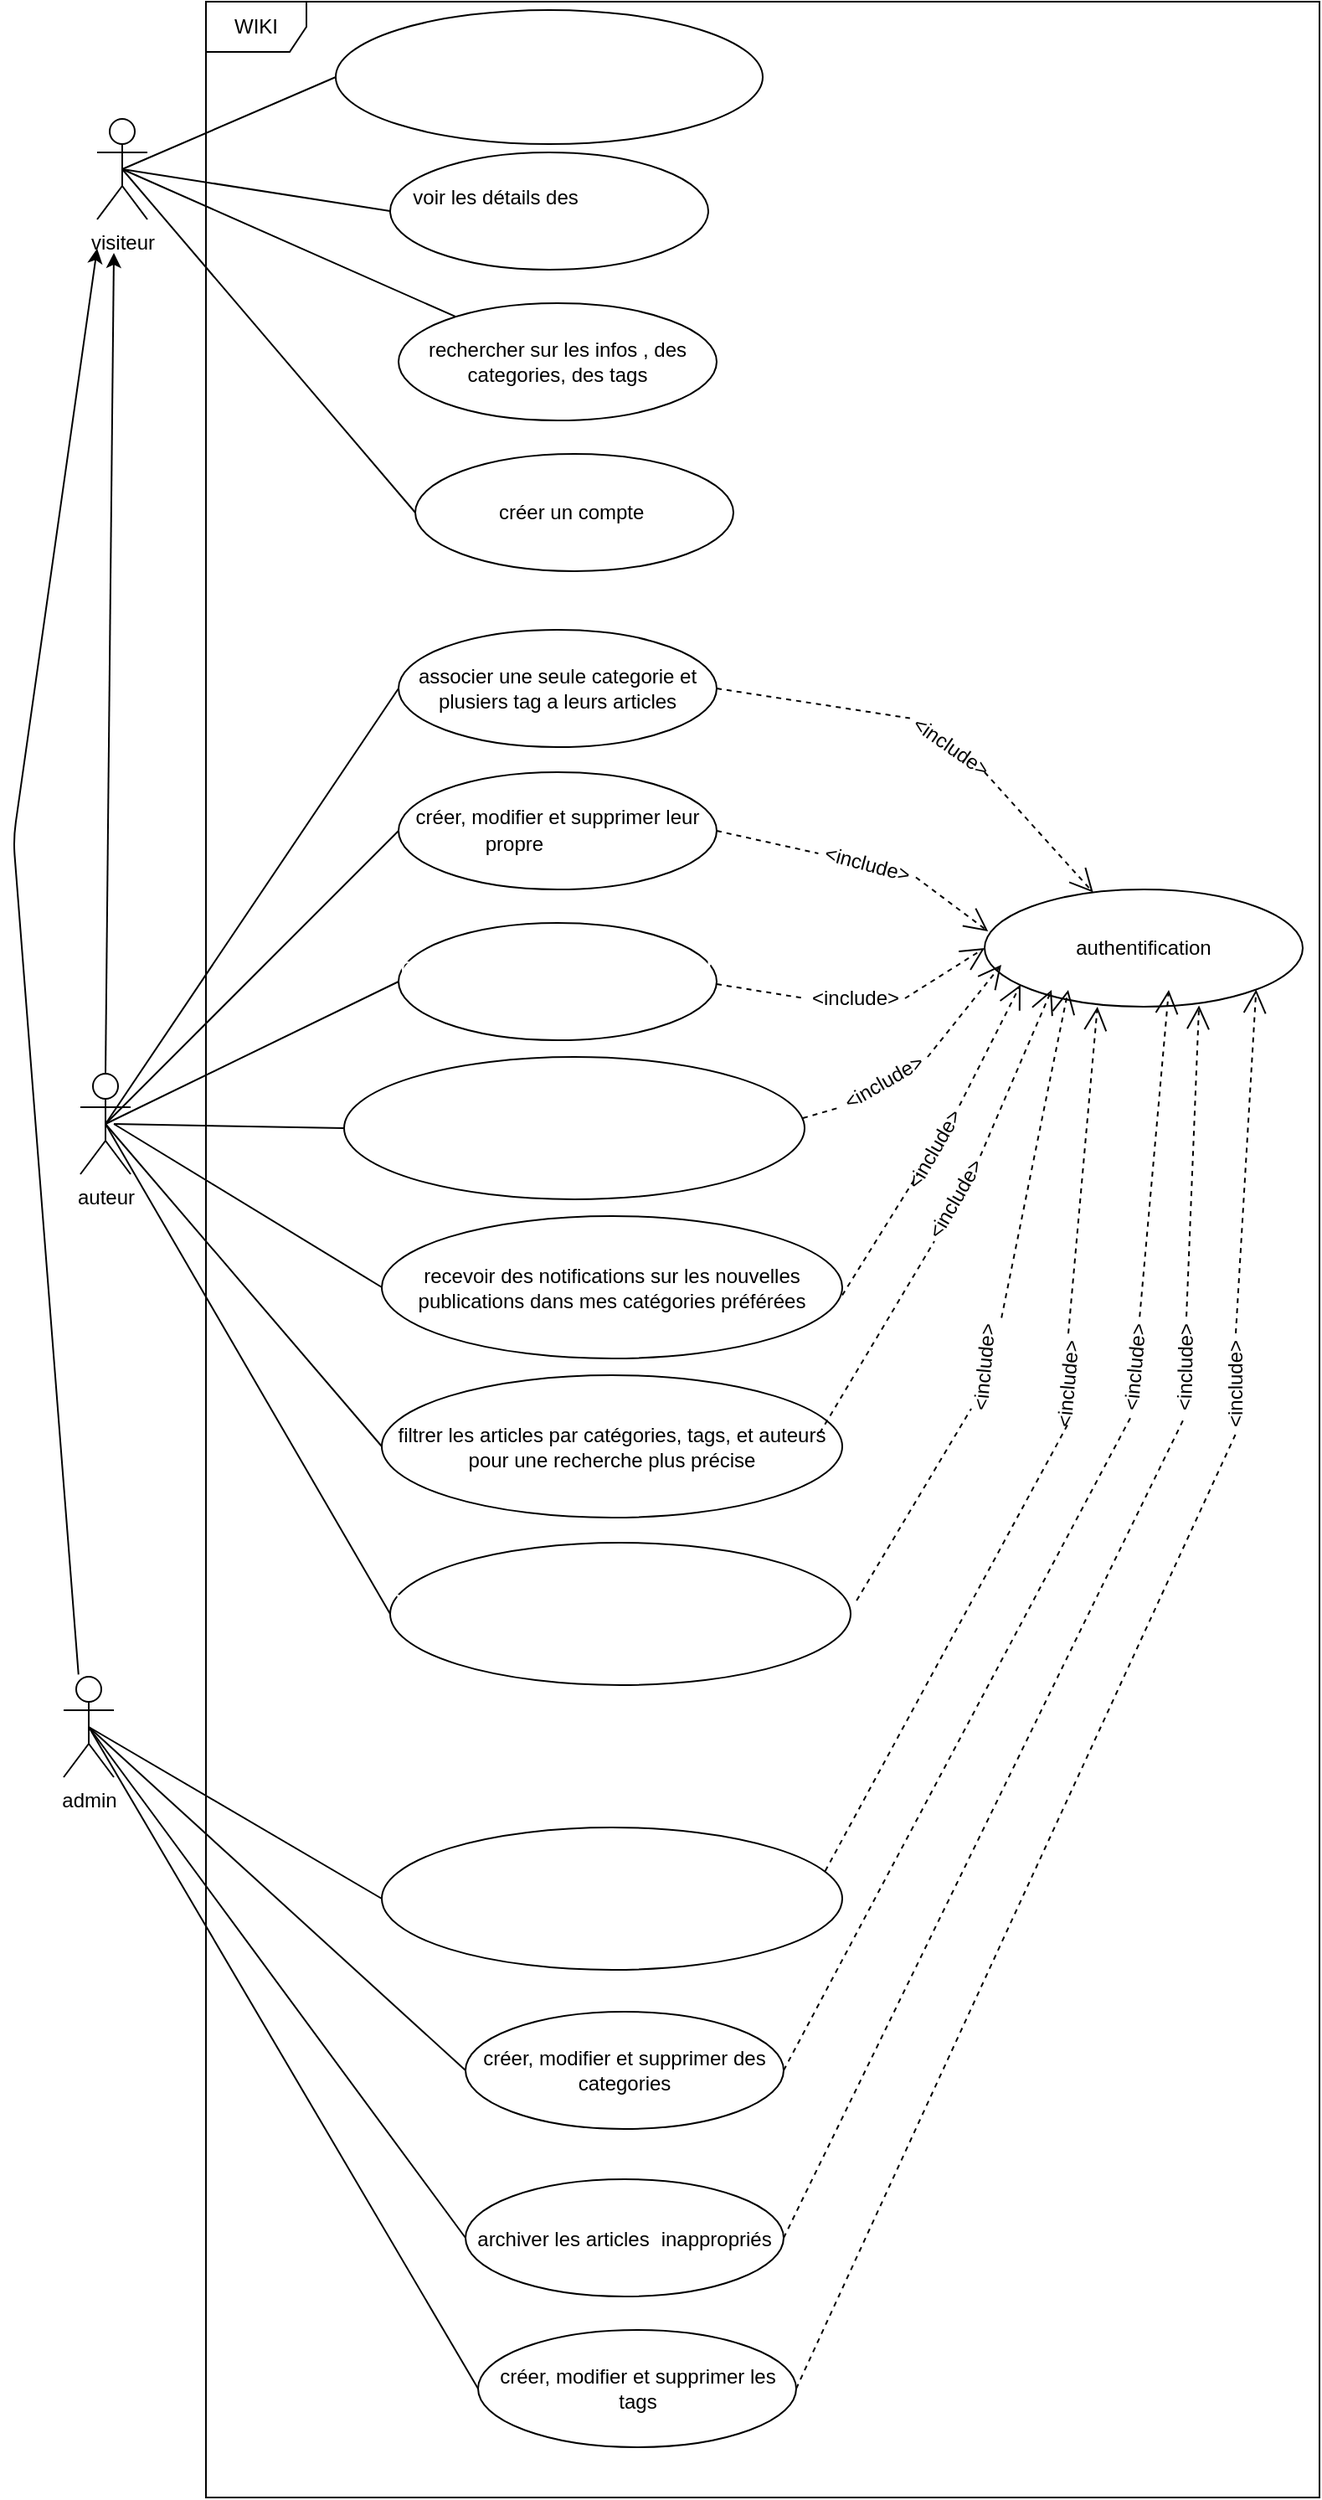 <mxfile>
    <diagram id="90PpnR-5AJBD1PZd6F79" name="Page-1">
        <mxGraphModel dx="1380" dy="767" grid="1" gridSize="10" guides="1" tooltips="1" connect="1" arrows="1" fold="1" page="1" pageScale="1" pageWidth="850" pageHeight="1100" math="0" shadow="0">
            <root>
                <mxCell id="0"/>
                <mxCell id="1" parent="0"/>
                <mxCell id="2" value="visiteur" style="shape=umlActor;verticalLabelPosition=bottom;verticalAlign=top;html=1;" parent="1" vertex="1">
                    <mxGeometry x="60" y="70" width="30" height="60" as="geometry"/>
                </mxCell>
                <mxCell id="3" value="auteur" style="shape=umlActor;verticalLabelPosition=bottom;verticalAlign=top;html=1;" parent="1" vertex="1">
                    <mxGeometry x="50" y="640" width="30" height="60" as="geometry"/>
                </mxCell>
                <mxCell id="6" value="admin" style="shape=umlActor;verticalLabelPosition=bottom;verticalAlign=top;html=1;" parent="1" vertex="1">
                    <mxGeometry x="40" y="1000" width="30" height="60" as="geometry"/>
                </mxCell>
                <mxCell id="8" value="WIKI" style="shape=umlFrame;whiteSpace=wrap;html=1;" parent="1" vertex="1">
                    <mxGeometry x="125" width="665" height="1490" as="geometry"/>
                </mxCell>
                <mxCell id="9" value="&lt;span id=&quot;docs-internal-guid-ddb64d50-7fff-d113-fe8a-77f74b7be55a&quot; style=&quot;font-size: 11pt; font-family: Roboto, sans-serif; background-color: transparent; font-variant-numeric: normal; font-variant-east-asian: normal; font-variant-alternates: normal; vertical-align: baseline;&quot;&gt;&lt;font color=&quot;#ffffff&quot;&gt;la page d'accueil pour voir les&amp;nbsp;&lt;/font&gt;&lt;/span&gt;" style="ellipse;whiteSpace=wrap;html=1;" parent="1" vertex="1">
                    <mxGeometry x="202.5" y="5" width="255" height="80" as="geometry"/>
                </mxCell>
                <mxCell id="10" value="voir les détails des&amp;nbsp;&lt;span style=&quot;color: rgb(255, 255, 255); font-family: Roboto, sans-serif; font-size: 14.667px;&quot;&gt;dernières nouvelles&lt;/span&gt;" style="ellipse;whiteSpace=wrap;html=1;" parent="1" vertex="1">
                    <mxGeometry x="235" y="90" width="190" height="70" as="geometry"/>
                </mxCell>
                <mxCell id="11" value="rechercher sur les infos , des categories, des tags" style="ellipse;whiteSpace=wrap;html=1;" parent="1" vertex="1">
                    <mxGeometry x="240" y="180" width="190" height="70" as="geometry"/>
                </mxCell>
                <mxCell id="12" value="créer un compte&amp;nbsp;" style="ellipse;whiteSpace=wrap;html=1;" parent="1" vertex="1">
                    <mxGeometry x="250" y="270" width="190" height="70" as="geometry"/>
                </mxCell>
                <mxCell id="21" value="associer une seule categorie et plusiers tag a leurs articles" style="ellipse;whiteSpace=wrap;html=1;" parent="1" vertex="1">
                    <mxGeometry x="240" y="375" width="190" height="70" as="geometry"/>
                </mxCell>
                <mxCell id="22" value="créer, modifier et supprimer leur propre&amp;nbsp;&lt;span id=&quot;docs-internal-guid-c0ec1c68-7fff-35f1-5477-bd1ad6d388c2&quot; style=&quot;font-size: 11pt; font-family: Roboto, sans-serif; background-color: transparent; font-variant-numeric: normal; font-variant-east-asian: normal; font-variant-alternates: normal; vertical-align: baseline;&quot;&gt;&lt;font color=&quot;#ffffff&quot;&gt;articles&lt;/font&gt;&lt;/span&gt;" style="ellipse;whiteSpace=wrap;html=1;" parent="1" vertex="1">
                    <mxGeometry x="240" y="460" width="190" height="70" as="geometry"/>
                </mxCell>
                <mxCell id="32" value="créer, modifier et supprimer des categories" style="ellipse;whiteSpace=wrap;html=1;" parent="1" vertex="1">
                    <mxGeometry x="280" y="1200" width="190" height="70" as="geometry"/>
                </mxCell>
                <mxCell id="34" value="créer, modifier et supprimer les tags" style="ellipse;whiteSpace=wrap;html=1;" parent="1" vertex="1">
                    <mxGeometry x="287.5" y="1390" width="190" height="70" as="geometry"/>
                </mxCell>
                <mxCell id="33" value="archiver les articles&lt;span id=&quot;docs-internal-guid-054aefbb-7fff-e33c-0746-23c41df46ce0&quot; style=&quot;font-size: 11pt; font-family: Roboto, sans-serif; color: rgb(43, 43, 46); background-color: transparent; font-variant-numeric: normal; font-variant-east-asian: normal; font-variant-alternates: normal; vertical-align: baseline;&quot;&gt;&amp;nbsp;&lt;/span&gt;&amp;nbsp;inappropriés" style="ellipse;whiteSpace=wrap;html=1;" parent="1" vertex="1">
                    <mxGeometry x="280" y="1300" width="190" height="70" as="geometry"/>
                </mxCell>
                <mxCell id="25" value="authentification" style="ellipse;whiteSpace=wrap;html=1;" parent="1" vertex="1">
                    <mxGeometry x="590" y="530" width="190" height="70" as="geometry"/>
                </mxCell>
                <mxCell id="14" value="" style="endArrow=none;html=1;exitX=0.5;exitY=0.5;exitDx=0;exitDy=0;exitPerimeter=0;entryX=0;entryY=0.5;entryDx=0;entryDy=0;" parent="1" source="2" target="9" edge="1">
                    <mxGeometry width="50" height="50" relative="1" as="geometry">
                        <mxPoint x="360" y="320" as="sourcePoint"/>
                        <mxPoint x="410" y="270" as="targetPoint"/>
                    </mxGeometry>
                </mxCell>
                <mxCell id="15" value="" style="endArrow=none;html=1;exitX=0.5;exitY=0.5;exitDx=0;exitDy=0;exitPerimeter=0;" parent="1" source="2" target="11" edge="1">
                    <mxGeometry width="50" height="50" relative="1" as="geometry">
                        <mxPoint x="85" y="110" as="sourcePoint"/>
                        <mxPoint x="230.0" y="55" as="targetPoint"/>
                    </mxGeometry>
                </mxCell>
                <mxCell id="17" value="" style="endArrow=none;html=1;exitX=0.5;exitY=0.5;exitDx=0;exitDy=0;exitPerimeter=0;entryX=0;entryY=0.5;entryDx=0;entryDy=0;" parent="1" source="2" target="12" edge="1">
                    <mxGeometry width="50" height="50" relative="1" as="geometry">
                        <mxPoint x="85" y="110" as="sourcePoint"/>
                        <mxPoint x="284.085" y="198.142" as="targetPoint"/>
                    </mxGeometry>
                </mxCell>
                <mxCell id="16" value="" style="endArrow=none;html=1;exitX=0.5;exitY=0.5;exitDx=0;exitDy=0;exitPerimeter=0;entryX=0;entryY=0.5;entryDx=0;entryDy=0;" parent="1" source="2" target="10" edge="1">
                    <mxGeometry width="50" height="50" relative="1" as="geometry">
                        <mxPoint x="95" y="120.0" as="sourcePoint"/>
                        <mxPoint x="240.0" y="65" as="targetPoint"/>
                    </mxGeometry>
                </mxCell>
                <mxCell id="19" value="" style="endArrow=classic;html=1;exitX=0.5;exitY=0;exitDx=0;exitDy=0;exitPerimeter=0;" parent="1" source="3" edge="1">
                    <mxGeometry width="50" height="50" relative="1" as="geometry">
                        <mxPoint x="180" y="320" as="sourcePoint"/>
                        <mxPoint x="70" y="150" as="targetPoint"/>
                    </mxGeometry>
                </mxCell>
                <mxCell id="23" value="" style="endArrow=none;html=1;exitX=0.5;exitY=0.5;exitDx=0;exitDy=0;exitPerimeter=0;entryX=0;entryY=0.5;entryDx=0;entryDy=0;" parent="1" source="3" target="21" edge="1">
                    <mxGeometry width="50" height="50" relative="1" as="geometry">
                        <mxPoint x="290" y="460" as="sourcePoint"/>
                        <mxPoint x="340" y="410" as="targetPoint"/>
                    </mxGeometry>
                </mxCell>
                <mxCell id="24" value="" style="endArrow=none;html=1;entryX=0;entryY=0.5;entryDx=0;entryDy=0;exitX=0.5;exitY=0.5;exitDx=0;exitDy=0;exitPerimeter=0;" parent="1" source="3" target="22" edge="1">
                    <mxGeometry width="50" height="50" relative="1" as="geometry">
                        <mxPoint x="90" y="460" as="sourcePoint"/>
                        <mxPoint x="250.0" y="420" as="targetPoint"/>
                    </mxGeometry>
                </mxCell>
                <mxCell id="35" value="" style="endArrow=none;html=1;entryX=0;entryY=0.5;entryDx=0;entryDy=0;exitX=0.5;exitY=0.5;exitDx=0;exitDy=0;exitPerimeter=0;" parent="1" source="6" target="33" edge="1">
                    <mxGeometry width="50" height="50" relative="1" as="geometry">
                        <mxPoint x="75" y="460" as="sourcePoint"/>
                        <mxPoint x="270.0" y="505" as="targetPoint"/>
                    </mxGeometry>
                </mxCell>
                <mxCell id="36" value="" style="endArrow=none;html=1;entryX=0;entryY=0.5;entryDx=0;entryDy=0;exitX=0.5;exitY=0.5;exitDx=0;exitDy=0;exitPerimeter=0;" parent="1" source="6" target="34" edge="1">
                    <mxGeometry width="50" height="50" relative="1" as="geometry">
                        <mxPoint x="85" y="470" as="sourcePoint"/>
                        <mxPoint x="280.0" y="515" as="targetPoint"/>
                    </mxGeometry>
                </mxCell>
                <mxCell id="37" value="" style="endArrow=none;html=1;entryX=0;entryY=0.5;entryDx=0;entryDy=0;exitX=0.5;exitY=0.5;exitDx=0;exitDy=0;exitPerimeter=0;" parent="1" source="6" target="32" edge="1">
                    <mxGeometry width="50" height="50" relative="1" as="geometry">
                        <mxPoint x="95" y="480" as="sourcePoint"/>
                        <mxPoint x="290.0" y="525" as="targetPoint"/>
                    </mxGeometry>
                </mxCell>
                <mxCell id="46" value="" style="endArrow=none;dashed=1;endFill=0;endSize=12;html=1;exitX=1;exitY=0.5;exitDx=0;exitDy=0;entryX=0;entryY=0.5;entryDx=0;entryDy=0;" parent="1" source="33" target="44" edge="1">
                    <mxGeometry width="160" relative="1" as="geometry">
                        <mxPoint x="450" y="675" as="sourcePoint"/>
                        <mxPoint x="607" y="596.22" as="targetPoint"/>
                    </mxGeometry>
                </mxCell>
                <mxCell id="44" value="&amp;lt;include&amp;gt;" style="text;html=1;strokeColor=none;fillColor=none;align=center;verticalAlign=middle;whiteSpace=wrap;rounded=0;rotation=-89;" parent="1" vertex="1">
                    <mxGeometry x="680" y="800" width="60" height="30" as="geometry"/>
                </mxCell>
                <mxCell id="48" value="" style="endArrow=none;dashed=1;endFill=0;endSize=12;html=1;exitX=1;exitY=0.5;exitDx=0;exitDy=0;entryX=0;entryY=0.5;entryDx=0;entryDy=0;" parent="1" source="32" target="43" edge="1">
                    <mxGeometry width="160" relative="1" as="geometry">
                        <mxPoint x="450" y="595" as="sourcePoint"/>
                        <mxPoint x="470" y="595" as="targetPoint"/>
                    </mxGeometry>
                </mxCell>
                <mxCell id="43" value="&amp;lt;include&amp;gt;" style="text;html=1;strokeColor=none;fillColor=none;align=center;verticalAlign=middle;whiteSpace=wrap;rounded=0;rotation=-85;" parent="1" vertex="1">
                    <mxGeometry x="650" y="800" width="60" height="30" as="geometry"/>
                </mxCell>
                <mxCell id="49" value="" style="endArrow=none;dashed=1;endFill=0;endSize=12;html=1;exitX=1;exitY=0.5;exitDx=0;exitDy=0;entryX=0;entryY=0.5;entryDx=0;entryDy=0;" parent="1" source="34" target="45" edge="1">
                    <mxGeometry width="160" relative="1" as="geometry">
                        <mxPoint x="460" y="765" as="sourcePoint"/>
                        <mxPoint x="645" y="600" as="targetPoint"/>
                    </mxGeometry>
                </mxCell>
                <mxCell id="45" value="&amp;lt;include&amp;gt;" style="text;html=1;strokeColor=none;fillColor=none;align=center;verticalAlign=middle;whiteSpace=wrap;rounded=0;rotation=-90;" parent="1" vertex="1">
                    <mxGeometry x="710" y="810" width="60" height="30" as="geometry"/>
                </mxCell>
                <mxCell id="50" value="" style="endArrow=none;dashed=1;endFill=0;endSize=12;html=1;exitX=1;exitY=0.5;exitDx=0;exitDy=0;" parent="1" source="22" target="31" edge="1">
                    <mxGeometry width="160" relative="1" as="geometry">
                        <mxPoint x="450" y="495" as="sourcePoint"/>
                        <mxPoint x="480" y="510" as="targetPoint"/>
                    </mxGeometry>
                </mxCell>
                <mxCell id="31" value="&amp;lt;include&amp;gt;" style="text;html=1;strokeColor=none;fillColor=none;align=center;verticalAlign=middle;whiteSpace=wrap;rounded=0;rotation=15;" parent="1" vertex="1">
                    <mxGeometry x="490" y="500" width="60" height="30" as="geometry"/>
                </mxCell>
                <mxCell id="51" value="" style="endArrow=none;dashed=1;endFill=0;endSize=12;html=1;exitX=1;exitY=0.5;exitDx=0;exitDy=0;entryX=0;entryY=0.5;entryDx=0;entryDy=0;" parent="1" source="21" target="29" edge="1">
                    <mxGeometry width="160" relative="1" as="geometry">
                        <mxPoint x="430" y="410.0" as="sourcePoint"/>
                        <mxPoint x="601.725" y="533.842" as="targetPoint"/>
                    </mxGeometry>
                </mxCell>
                <mxCell id="29" value="&amp;lt;include&amp;gt;" style="text;html=1;strokeColor=none;fillColor=none;align=center;verticalAlign=middle;whiteSpace=wrap;rounded=0;rotation=35;" parent="1" vertex="1">
                    <mxGeometry x="540" y="430" width="60" height="30" as="geometry"/>
                </mxCell>
                <mxCell id="53" value="" style="endArrow=open;endSize=12;dashed=1;html=1;entryX=1;entryY=1;entryDx=0;entryDy=0;exitX=1;exitY=0.5;exitDx=0;exitDy=0;" parent="1" source="45" target="25" edge="1">
                    <mxGeometry width="160" relative="1" as="geometry">
                        <mxPoint x="590" y="730" as="sourcePoint"/>
                        <mxPoint x="750" y="730" as="targetPoint"/>
                        <Array as="points"/>
                    </mxGeometry>
                </mxCell>
                <mxCell id="54" value="" style="endArrow=open;endSize=12;dashed=1;html=1;entryX=0.674;entryY=0.99;entryDx=0;entryDy=0;exitX=1;exitY=0.5;exitDx=0;exitDy=0;entryPerimeter=0;" parent="1" source="44" target="25" edge="1">
                    <mxGeometry width="160" relative="1" as="geometry">
                        <mxPoint x="660" y="670" as="sourcePoint"/>
                        <mxPoint x="660.43" y="590" as="targetPoint"/>
                        <Array as="points"/>
                    </mxGeometry>
                </mxCell>
                <mxCell id="55" value="" style="endArrow=open;endSize=12;dashed=1;html=1;entryX=0.579;entryY=0.857;entryDx=0;entryDy=0;exitX=1;exitY=0.5;exitDx=0;exitDy=0;entryPerimeter=0;" parent="1" source="43" target="25" edge="1">
                    <mxGeometry width="160" relative="1" as="geometry">
                        <mxPoint x="589.998" y="639.995" as="sourcePoint"/>
                        <mxPoint x="610.94" y="584.44" as="targetPoint"/>
                        <Array as="points"/>
                    </mxGeometry>
                </mxCell>
                <mxCell id="56" value="" style="endArrow=open;endSize=12;dashed=1;html=1;entryX=0.011;entryY=0.357;entryDx=0;entryDy=0;exitX=1;exitY=0.5;exitDx=0;exitDy=0;entryPerimeter=0;" parent="1" source="31" target="25" edge="1">
                    <mxGeometry width="160" relative="1" as="geometry">
                        <mxPoint x="539.886" y="599.385" as="sourcePoint"/>
                        <mxPoint x="620.94" y="594.44" as="targetPoint"/>
                        <Array as="points"/>
                    </mxGeometry>
                </mxCell>
                <mxCell id="57" value="" style="endArrow=open;endSize=12;dashed=1;html=1;exitX=1;exitY=0.5;exitDx=0;exitDy=0;" parent="1" target="25" edge="1">
                    <mxGeometry width="160" relative="1" as="geometry">
                        <mxPoint x="589.998" y="460.005" as="sourcePoint"/>
                        <mxPoint x="633.11" y="492.23" as="targetPoint"/>
                        <Array as="points"/>
                    </mxGeometry>
                </mxCell>
                <mxCell id="58" value="" style="endArrow=classic;html=1;exitX=0.296;exitY=-0.022;exitDx=0;exitDy=0;exitPerimeter=0;" parent="1" source="6" edge="1">
                    <mxGeometry width="50" height="50" relative="1" as="geometry">
                        <mxPoint x="72.5" y="640" as="sourcePoint"/>
                        <mxPoint x="60" y="147.333" as="targetPoint"/>
                        <Array as="points">
                            <mxPoint x="10" y="500"/>
                        </Array>
                    </mxGeometry>
                </mxCell>
                <mxCell id="59" value="&lt;span id=&quot;docs-internal-guid-1dfb4daf-7fff-4ff7-cc62-95b88ac4069a&quot; style=&quot;font-size: 11pt; font-family: Roboto, sans-serif; background-color: transparent; font-variant-numeric: normal; font-variant-east-asian: normal; font-variant-alternates: normal; vertical-align: baseline;&quot;&gt;&lt;font color=&quot;#ffffff&quot;&gt;commenter des articles pour partager mes opinions&lt;/font&gt;&lt;/span&gt;" style="ellipse;whiteSpace=wrap;html=1;" parent="1" vertex="1">
                    <mxGeometry x="240" y="550" width="190" height="70" as="geometry"/>
                </mxCell>
                <mxCell id="60" value="&lt;font color=&quot;#ffffff&quot;&gt;publier des articles avec un titre, du contenu et éventuellement des images, afin de partager des informations.&lt;/font&gt;" style="ellipse;whiteSpace=wrap;html=1;" parent="1" vertex="1">
                    <mxGeometry x="207.5" y="630" width="275" height="85" as="geometry"/>
                </mxCell>
                <mxCell id="61" value="&lt;font color=&quot;#ffffff&quot;&gt;&lt;span style=&quot;font-family: monospace; font-size: 0px; text-align: start;&quot;&gt;%3CmxGraphModel%3E%3Croot%3E%3CmxCell%20id%3D%220%22%2F%3E%3CmxCell%20id%3D%221%22%20parent%3D%220%22%2F%3E%3CmxCell%20id%3D%222%22%20value%3D%22%26lt%3Bfont%20color%3D%26quot%3B%23ffffff%26quot%3B%26gt%3Bpublier%20des%20articles%20avec%20un%20titre%2C%20du%20contenu%20et%20%C3%A9ventuellement%20des%20images%2C%20afin%20de%20partager%20des%20informations.%26lt%3B%2Ffont%26gt%3B%22%20style%3D%22ellipse%3BwhiteSpace%3Dwrap%3Bhtml%3D1%3B%22%20vertex%3D%221%22%20parent%3D%221%22%3E%3CmxGeometry%20x%3D%22195%22%20y%3D%22635%22%20width%3D%22275%22%20height%3D%2285%22%20as%3D%22geometry%22%2F%3E%3C%2FmxCell%3E%3C%2Froot%3E%3C%2FmxGraphModel%3E&lt;/span&gt;&lt;span id=&quot;docs-internal-guid-70ef907d-7fff-ec3e-32d5-034d786483bd&quot; style=&quot;font-size: 11pt; font-family: Roboto, sans-serif; background-color: transparent; font-variant-numeric: normal; font-variant-east-asian: normal; font-variant-alternates: normal; vertical-align: baseline;&quot;&gt;modifier les commentaires et supprimer tout contenu inapproprié&lt;/span&gt;&lt;/font&gt;" style="ellipse;whiteSpace=wrap;html=1;" parent="1" vertex="1">
                    <mxGeometry x="230" y="1090" width="275" height="85" as="geometry"/>
                </mxCell>
                <mxCell id="63" value="recevoir des notifications sur les nouvelles publications dans mes catégories préférées" style="ellipse;whiteSpace=wrap;html=1;" parent="1" vertex="1">
                    <mxGeometry x="230" y="725" width="275" height="85" as="geometry"/>
                </mxCell>
                <mxCell id="64" value="filtrer les articles par catégories, tags, et auteurs pour une recherche plus précise" style="ellipse;whiteSpace=wrap;html=1;" parent="1" vertex="1">
                    <mxGeometry x="230" y="820" width="275" height="85" as="geometry"/>
                </mxCell>
                <mxCell id="65" value="&lt;span id=&quot;docs-internal-guid-e6179e0c-7fff-e50f-cfe3-e376f6c71e14&quot; style=&quot;font-size: 11pt; font-family: Roboto, sans-serif; background-color: transparent; font-variant-numeric: normal; font-variant-east-asian: normal; font-variant-alternates: normal; vertical-align: baseline;&quot;&gt;&lt;font color=&quot;#ffffff&quot;&gt;voir un profil public affichant mes articles publiés et mes activités récentes&lt;/font&gt;&lt;/span&gt;" style="ellipse;whiteSpace=wrap;html=1;" parent="1" vertex="1">
                    <mxGeometry x="235" y="920" width="275" height="85" as="geometry"/>
                </mxCell>
                <mxCell id="66" value="" style="endArrow=none;html=1;entryX=0;entryY=0.5;entryDx=0;entryDy=0;exitX=0.5;exitY=0.5;exitDx=0;exitDy=0;exitPerimeter=0;" parent="1" source="3" target="59" edge="1">
                    <mxGeometry width="50" height="50" relative="1" as="geometry">
                        <mxPoint x="75" y="680" as="sourcePoint"/>
                        <mxPoint x="250" y="505" as="targetPoint"/>
                    </mxGeometry>
                </mxCell>
                <mxCell id="67" value="" style="endArrow=none;html=1;entryX=0;entryY=0.5;entryDx=0;entryDy=0;" parent="1" target="60" edge="1">
                    <mxGeometry width="50" height="50" relative="1" as="geometry">
                        <mxPoint x="70" y="670" as="sourcePoint"/>
                        <mxPoint x="250" y="595" as="targetPoint"/>
                    </mxGeometry>
                </mxCell>
                <mxCell id="68" value="" style="endArrow=none;html=1;entryX=0;entryY=0.5;entryDx=0;entryDy=0;" parent="1" target="63" edge="1">
                    <mxGeometry width="50" height="50" relative="1" as="geometry">
                        <mxPoint x="70" y="670" as="sourcePoint"/>
                        <mxPoint x="217.5" y="682.5" as="targetPoint"/>
                    </mxGeometry>
                </mxCell>
                <mxCell id="69" value="" style="endArrow=none;html=1;entryX=0;entryY=0.5;entryDx=0;entryDy=0;exitX=0.5;exitY=0.5;exitDx=0;exitDy=0;exitPerimeter=0;" parent="1" source="3" target="64" edge="1">
                    <mxGeometry width="50" height="50" relative="1" as="geometry">
                        <mxPoint x="80" y="670" as="sourcePoint"/>
                        <mxPoint x="240" y="777.5" as="targetPoint"/>
                    </mxGeometry>
                </mxCell>
                <mxCell id="70" value="" style="endArrow=none;html=1;entryX=0;entryY=0.5;entryDx=0;entryDy=0;exitX=0.5;exitY=0.5;exitDx=0;exitDy=0;exitPerimeter=0;" parent="1" source="3" target="65" edge="1">
                    <mxGeometry width="50" height="50" relative="1" as="geometry">
                        <mxPoint x="75" y="680" as="sourcePoint"/>
                        <mxPoint x="240" y="872.5" as="targetPoint"/>
                    </mxGeometry>
                </mxCell>
                <mxCell id="71" value="" style="endArrow=none;html=1;entryX=0;entryY=0.5;entryDx=0;entryDy=0;exitX=0.5;exitY=0.5;exitDx=0;exitDy=0;exitPerimeter=0;" parent="1" source="6" target="61" edge="1">
                    <mxGeometry width="50" height="50" relative="1" as="geometry">
                        <mxPoint x="65" y="1040" as="sourcePoint"/>
                        <mxPoint x="290" y="1245" as="targetPoint"/>
                    </mxGeometry>
                </mxCell>
                <mxCell id="72" value="" style="endArrow=none;dashed=1;endFill=0;endSize=12;html=1;exitX=0.963;exitY=0.306;exitDx=0;exitDy=0;exitPerimeter=0;entryX=0.774;entryY=0.57;entryDx=0;entryDy=0;entryPerimeter=0;" parent="1" source="61" target="8" edge="1">
                    <mxGeometry width="160" relative="1" as="geometry">
                        <mxPoint x="470" y="1069.46" as="sourcePoint"/>
                        <mxPoint x="610" y="820" as="targetPoint"/>
                    </mxGeometry>
                </mxCell>
                <mxCell id="73" value="&amp;lt;include&amp;gt;" style="text;html=1;strokeColor=none;fillColor=none;align=center;verticalAlign=middle;whiteSpace=wrap;rounded=0;rotation=-85;" parent="1" vertex="1">
                    <mxGeometry x="610" y="810" width="60" height="30" as="geometry"/>
                </mxCell>
                <mxCell id="75" value="" style="endArrow=open;endSize=12;dashed=1;html=1;entryX=0.579;entryY=0.857;entryDx=0;entryDy=0;exitX=1;exitY=0.5;exitDx=0;exitDy=0;entryPerimeter=0;" parent="1" edge="1">
                    <mxGeometry width="160" relative="1" as="geometry">
                        <mxPoint x="640.005" y="795.124" as="sourcePoint"/>
                        <mxPoint x="657.4" y="600" as="targetPoint"/>
                        <Array as="points"/>
                    </mxGeometry>
                </mxCell>
                <mxCell id="76" value="" style="endArrow=none;dashed=1;endFill=0;endSize=12;html=1;exitX=1;exitY=0.5;exitDx=0;exitDy=0;entryX=0;entryY=0.5;entryDx=0;entryDy=0;" parent="1" edge="1" target="77">
                    <mxGeometry width="160" relative="1" as="geometry">
                        <mxPoint x="430" y="586.51" as="sourcePoint"/>
                        <mxPoint x="491" y="590" as="targetPoint"/>
                    </mxGeometry>
                </mxCell>
                <mxCell id="77" value="&amp;lt;include&amp;gt;" style="text;html=1;strokeColor=none;fillColor=none;align=center;verticalAlign=middle;whiteSpace=wrap;rounded=0;rotation=0;" parent="1" vertex="1">
                    <mxGeometry x="482.5" y="580" width="60" height="30" as="geometry"/>
                </mxCell>
                <mxCell id="78" value="" style="endArrow=open;endSize=12;dashed=1;html=1;exitX=1;exitY=0.5;exitDx=0;exitDy=0;entryX=0;entryY=0.5;entryDx=0;entryDy=0;" parent="1" source="77" target="25" edge="1">
                    <mxGeometry width="160" relative="1" as="geometry">
                        <mxPoint x="558.978" y="532.765" as="sourcePoint"/>
                        <mxPoint x="602.09" y="564.99" as="targetPoint"/>
                        <Array as="points"/>
                    </mxGeometry>
                </mxCell>
                <mxCell id="79" value="" style="endArrow=none;dashed=1;endFill=0;endSize=12;html=1;exitX=1.013;exitY=0.406;exitDx=0;exitDy=0;exitPerimeter=0;" parent="1" source="65" edge="1">
                    <mxGeometry width="160" relative="1" as="geometry">
                        <mxPoint x="506.995" y="971.71" as="sourcePoint"/>
                        <mxPoint x="582" y="840" as="targetPoint"/>
                    </mxGeometry>
                </mxCell>
                <mxCell id="80" value="&amp;lt;include&amp;gt;" style="text;html=1;strokeColor=none;fillColor=none;align=center;verticalAlign=middle;whiteSpace=wrap;rounded=0;rotation=-85;" parent="1" vertex="1">
                    <mxGeometry x="560" y="800" width="60" height="30" as="geometry"/>
                </mxCell>
                <mxCell id="81" value="" style="endArrow=open;endSize=12;dashed=1;html=1;entryX=0.263;entryY=0.857;entryDx=0;entryDy=0;exitX=1;exitY=0.75;exitDx=0;exitDy=0;entryPerimeter=0;" parent="1" source="80" target="25" edge="1">
                    <mxGeometry width="160" relative="1" as="geometry">
                        <mxPoint x="650.005" y="805.124" as="sourcePoint"/>
                        <mxPoint x="667.4" y="610" as="targetPoint"/>
                        <Array as="points"/>
                    </mxGeometry>
                </mxCell>
                <mxCell id="82" value="" style="endArrow=none;dashed=1;endFill=0;endSize=12;html=1;exitX=1.013;exitY=0.406;exitDx=0;exitDy=0;exitPerimeter=0;" parent="1" edge="1">
                    <mxGeometry width="160" relative="1" as="geometry">
                        <mxPoint x="491.575" y="854.51" as="sourcePoint"/>
                        <mxPoint x="560" y="740" as="targetPoint"/>
                    </mxGeometry>
                </mxCell>
                <mxCell id="83" value="&amp;lt;include&amp;gt;" style="text;html=1;strokeColor=none;fillColor=none;align=center;verticalAlign=middle;whiteSpace=wrap;rounded=0;rotation=-60;" parent="1" vertex="1">
                    <mxGeometry x="542.5" y="700" width="60" height="30" as="geometry"/>
                </mxCell>
                <mxCell id="84" value="" style="endArrow=open;endSize=12;dashed=1;html=1;exitX=1;exitY=0.5;exitDx=0;exitDy=0;" parent="1" source="83" edge="1">
                    <mxGeometry width="160" relative="1" as="geometry">
                        <mxPoint x="552.5" y="605" as="sourcePoint"/>
                        <mxPoint x="630" y="590" as="targetPoint"/>
                        <Array as="points"/>
                    </mxGeometry>
                </mxCell>
                <mxCell id="85" value="" style="endArrow=none;dashed=1;endFill=0;endSize=12;html=1;exitX=1.013;exitY=0.406;exitDx=0;exitDy=0;exitPerimeter=0;" parent="1" edge="1">
                    <mxGeometry width="160" relative="1" as="geometry">
                        <mxPoint x="504.995" y="772.25" as="sourcePoint"/>
                        <mxPoint x="550" y="700" as="targetPoint"/>
                    </mxGeometry>
                </mxCell>
                <mxCell id="86" value="&amp;lt;include&amp;gt;" style="text;html=1;strokeColor=none;fillColor=none;align=center;verticalAlign=middle;whiteSpace=wrap;rounded=0;rotation=-60;" parent="1" vertex="1">
                    <mxGeometry x="530" y="670" width="60" height="30" as="geometry"/>
                </mxCell>
                <mxCell id="87" value="" style="endArrow=open;endSize=12;dashed=1;html=1;exitX=1;exitY=0.5;exitDx=0;exitDy=0;entryX=0.113;entryY=0.812;entryDx=0;entryDy=0;entryPerimeter=0;" parent="1" source="86" target="25" edge="1">
                    <mxGeometry width="160" relative="1" as="geometry">
                        <mxPoint x="552.5" y="605" as="sourcePoint"/>
                        <mxPoint x="600" y="575" as="targetPoint"/>
                        <Array as="points"/>
                    </mxGeometry>
                </mxCell>
                <mxCell id="88" value="" style="endArrow=none;dashed=1;endFill=0;endSize=12;html=1;exitX=1;exitY=0.5;exitDx=0;exitDy=0;entryX=0;entryY=0.5;entryDx=0;entryDy=0;" parent="1" edge="1" target="89">
                    <mxGeometry width="160" relative="1" as="geometry">
                        <mxPoint x="481.5" y="666.51" as="sourcePoint"/>
                        <mxPoint x="510" y="650" as="targetPoint"/>
                    </mxGeometry>
                </mxCell>
                <mxCell id="89" value="&amp;lt;include&amp;gt;" style="text;html=1;strokeColor=none;fillColor=none;align=center;verticalAlign=middle;whiteSpace=wrap;rounded=0;rotation=-30;" parent="1" vertex="1">
                    <mxGeometry x="500" y="630" width="60" height="30" as="geometry"/>
                </mxCell>
                <mxCell id="90" value="" style="endArrow=open;endSize=12;dashed=1;html=1;exitX=1;exitY=0.5;exitDx=0;exitDy=0;entryX=0;entryY=0.5;entryDx=0;entryDy=0;" parent="1" source="89" edge="1">
                    <mxGeometry width="160" relative="1" as="geometry">
                        <mxPoint x="552.5" y="605" as="sourcePoint"/>
                        <mxPoint x="600" y="575" as="targetPoint"/>
                        <Array as="points"/>
                    </mxGeometry>
                </mxCell>
            </root>
        </mxGraphModel>
    </diagram>
</mxfile>